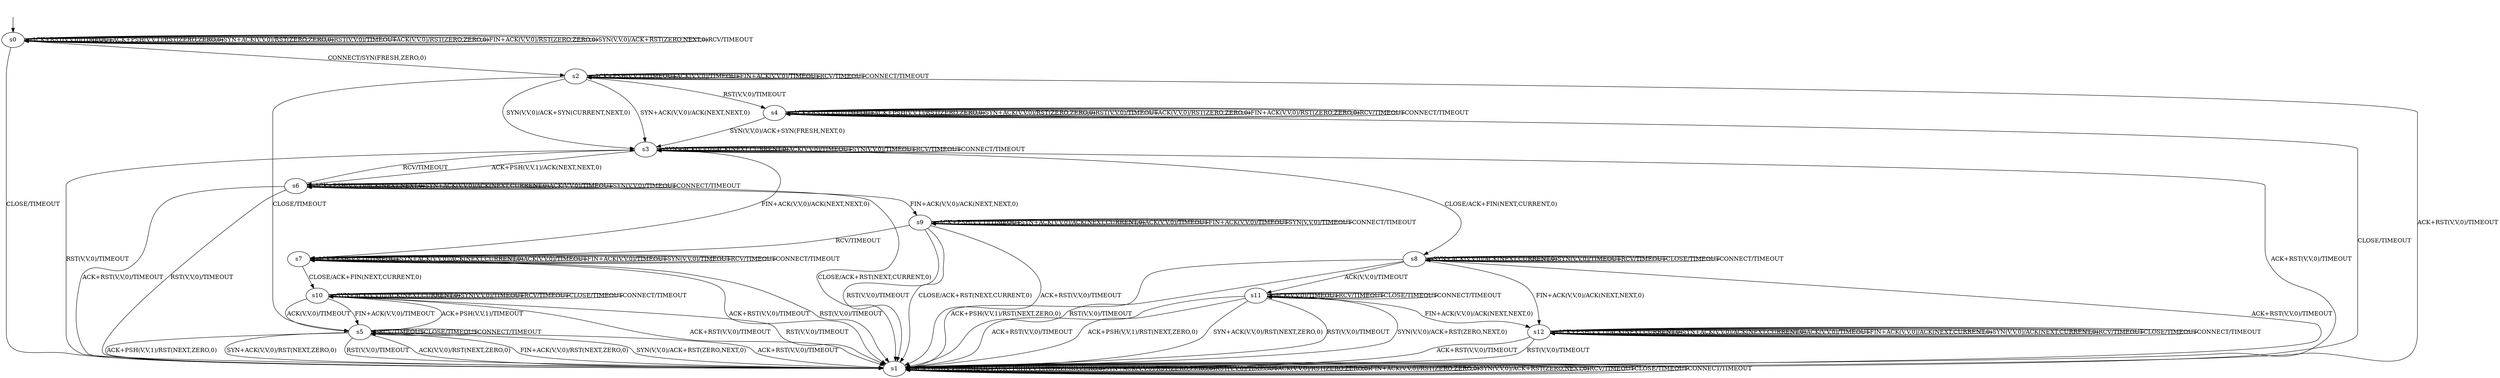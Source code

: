 digraph h0 {
s0 [label="s0"];
s1 [label="s1"];
s2 [label="s2"];
s3 [label="s3"];
s4 [label="s4"];
s5 [label="s5"];
s6 [label="s6"];
s7 [label="s7"];
s8 [label="s8"];
s9 [label="s9"];
s10 [label="s10"];
s11 [label="s11"];
s12 [label="s12"];
s0 -> s0 [label="ACK+RST(V,V,0)/TIMEOUT"];
s0 -> s0 [label="ACK+PSH(V,V,1)/RST(ZERO,ZERO,0)"];
s0 -> s0 [label="SYN+ACK(V,V,0)/RST(ZERO,ZERO,0)"];
s0 -> s0 [label="RST(V,V,0)/TIMEOUT"];
s0 -> s0 [label="ACK(V,V,0)/RST(ZERO,ZERO,0)"];
s0 -> s0 [label="FIN+ACK(V,V,0)/RST(ZERO,ZERO,0)"];
s0 -> s0 [label="SYN(V,V,0)/ACK+RST(ZERO,NEXT,0)"];
s0 -> s0 [label="RCV/TIMEOUT"];
s0 -> s1 [label="CLOSE/TIMEOUT"];
s0 -> s2 [label="CONNECT/SYN(FRESH,ZERO,0)"];
s1 -> s1 [label="ACK+RST(V,V,0)/TIMEOUT"];
s1 -> s1 [label="ACK+PSH(V,V,1)/RST(ZERO,ZERO,0)"];
s1 -> s1 [label="SYN+ACK(V,V,0)/RST(ZERO,ZERO,0)"];
s1 -> s1 [label="RST(V,V,0)/TIMEOUT"];
s1 -> s1 [label="ACK(V,V,0)/RST(ZERO,ZERO,0)"];
s1 -> s1 [label="FIN+ACK(V,V,0)/RST(ZERO,ZERO,0)"];
s1 -> s1 [label="SYN(V,V,0)/ACK+RST(ZERO,NEXT,0)"];
s1 -> s1 [label="RCV/TIMEOUT"];
s1 -> s1 [label="CLOSE/TIMEOUT"];
s1 -> s1 [label="CONNECT/TIMEOUT"];
s2 -> s1 [label="ACK+RST(V,V,0)/TIMEOUT"];
s2 -> s2 [label="ACK+PSH(V,V,1)/TIMEOUT"];
s2 -> s3 [label="SYN+ACK(V,V,0)/ACK(NEXT,NEXT,0)"];
s2 -> s4 [label="RST(V,V,0)/TIMEOUT"];
s2 -> s2 [label="ACK(V,V,0)/TIMEOUT"];
s2 -> s2 [label="FIN+ACK(V,V,0)/TIMEOUT"];
s2 -> s3 [label="SYN(V,V,0)/ACK+SYN(CURRENT,NEXT,0)"];
s2 -> s2 [label="RCV/TIMEOUT"];
s2 -> s5 [label="CLOSE/TIMEOUT"];
s2 -> s2 [label="CONNECT/TIMEOUT"];
s3 -> s1 [label="ACK+RST(V,V,0)/TIMEOUT"];
s3 -> s6 [label="ACK+PSH(V,V,1)/ACK(NEXT,NEXT,0)"];
s3 -> s3 [label="SYN+ACK(V,V,0)/ACK(NEXT,CURRENT,0)"];
s3 -> s1 [label="RST(V,V,0)/TIMEOUT"];
s3 -> s3 [label="ACK(V,V,0)/TIMEOUT"];
s3 -> s7 [label="FIN+ACK(V,V,0)/ACK(NEXT,NEXT,0)"];
s3 -> s3 [label="SYN(V,V,0)/TIMEOUT"];
s3 -> s3 [label="RCV/TIMEOUT"];
s3 -> s8 [label="CLOSE/ACK+FIN(NEXT,CURRENT,0)"];
s3 -> s3 [label="CONNECT/TIMEOUT"];
s4 -> s4 [label="ACK+RST(V,V,0)/TIMEOUT"];
s4 -> s4 [label="ACK+PSH(V,V,1)/RST(ZERO,ZERO,0)"];
s4 -> s4 [label="SYN+ACK(V,V,0)/RST(ZERO,ZERO,0)"];
s4 -> s4 [label="RST(V,V,0)/TIMEOUT"];
s4 -> s4 [label="ACK(V,V,0)/RST(ZERO,ZERO,0)"];
s4 -> s4 [label="FIN+ACK(V,V,0)/RST(ZERO,ZERO,0)"];
s4 -> s3 [label="SYN(V,V,0)/ACK+SYN(FRESH,NEXT,0)"];
s4 -> s4 [label="RCV/TIMEOUT"];
s4 -> s1 [label="CLOSE/TIMEOUT"];
s4 -> s4 [label="CONNECT/TIMEOUT"];
s5 -> s1 [label="ACK+RST(V,V,0)/TIMEOUT"];
s5 -> s1 [label="ACK+PSH(V,V,1)/RST(NEXT,ZERO,0)"];
s5 -> s1 [label="SYN+ACK(V,V,0)/RST(NEXT,ZERO,0)"];
s5 -> s1 [label="RST(V,V,0)/TIMEOUT"];
s5 -> s1 [label="ACK(V,V,0)/RST(NEXT,ZERO,0)"];
s5 -> s1 [label="FIN+ACK(V,V,0)/RST(NEXT,ZERO,0)"];
s5 -> s1 [label="SYN(V,V,0)/ACK+RST(ZERO,NEXT,0)"];
s5 -> s5 [label="RCV/TIMEOUT"];
s5 -> s5 [label="CLOSE/TIMEOUT"];
s5 -> s5 [label="CONNECT/TIMEOUT"];
s6 -> s1 [label="ACK+RST(V,V,0)/TIMEOUT"];
s6 -> s6 [label="ACK+PSH(V,V,1)/ACK(NEXT,NEXT,0)"];
s6 -> s6 [label="SYN+ACK(V,V,0)/ACK(NEXT,CURRENT,0)"];
s6 -> s1 [label="RST(V,V,0)/TIMEOUT"];
s6 -> s6 [label="ACK(V,V,0)/TIMEOUT"];
s6 -> s9 [label="FIN+ACK(V,V,0)/ACK(NEXT,NEXT,0)"];
s6 -> s6 [label="SYN(V,V,0)/TIMEOUT"];
s6 -> s3 [label="RCV/TIMEOUT"];
s6 -> s1 [label="CLOSE/ACK+RST(NEXT,CURRENT,0)"];
s6 -> s6 [label="CONNECT/TIMEOUT"];
s7 -> s1 [label="ACK+RST(V,V,0)/TIMEOUT"];
s7 -> s7 [label="ACK+PSH(V,V,1)/TIMEOUT"];
s7 -> s7 [label="SYN+ACK(V,V,0)/ACK(NEXT,CURRENT,0)"];
s7 -> s1 [label="RST(V,V,0)/TIMEOUT"];
s7 -> s7 [label="ACK(V,V,0)/TIMEOUT"];
s7 -> s7 [label="FIN+ACK(V,V,0)/TIMEOUT"];
s7 -> s7 [label="SYN(V,V,0)/TIMEOUT"];
s7 -> s7 [label="RCV/TIMEOUT"];
s7 -> s10 [label="CLOSE/ACK+FIN(NEXT,CURRENT,0)"];
s7 -> s7 [label="CONNECT/TIMEOUT"];
s8 -> s1 [label="ACK+RST(V,V,0)/TIMEOUT"];
s8 -> s1 [label="ACK+PSH(V,V,1)/RST(NEXT,ZERO,0)"];
s8 -> s8 [label="SYN+ACK(V,V,0)/ACK(NEXT,CURRENT,0)"];
s8 -> s1 [label="RST(V,V,0)/TIMEOUT"];
s8 -> s11 [label="ACK(V,V,0)/TIMEOUT"];
s8 -> s12 [label="FIN+ACK(V,V,0)/ACK(NEXT,NEXT,0)"];
s8 -> s8 [label="SYN(V,V,0)/TIMEOUT"];
s8 -> s8 [label="RCV/TIMEOUT"];
s8 -> s8 [label="CLOSE/TIMEOUT"];
s8 -> s8 [label="CONNECT/TIMEOUT"];
s9 -> s1 [label="ACK+RST(V,V,0)/TIMEOUT"];
s9 -> s9 [label="ACK+PSH(V,V,1)/TIMEOUT"];
s9 -> s9 [label="SYN+ACK(V,V,0)/ACK(NEXT,CURRENT,0)"];
s9 -> s1 [label="RST(V,V,0)/TIMEOUT"];
s9 -> s9 [label="ACK(V,V,0)/TIMEOUT"];
s9 -> s9 [label="FIN+ACK(V,V,0)/TIMEOUT"];
s9 -> s9 [label="SYN(V,V,0)/TIMEOUT"];
s9 -> s7 [label="RCV/TIMEOUT"];
s9 -> s1 [label="CLOSE/ACK+RST(NEXT,CURRENT,0)"];
s9 -> s9 [label="CONNECT/TIMEOUT"];
s10 -> s1 [label="ACK+RST(V,V,0)/TIMEOUT"];
s10 -> s5 [label="ACK+PSH(V,V,1)/TIMEOUT"];
s10 -> s10 [label="SYN+ACK(V,V,0)/ACK(NEXT,CURRENT,0)"];
s10 -> s1 [label="RST(V,V,0)/TIMEOUT"];
s10 -> s5 [label="ACK(V,V,0)/TIMEOUT"];
s10 -> s5 [label="FIN+ACK(V,V,0)/TIMEOUT"];
s10 -> s10 [label="SYN(V,V,0)/TIMEOUT"];
s10 -> s10 [label="RCV/TIMEOUT"];
s10 -> s10 [label="CLOSE/TIMEOUT"];
s10 -> s10 [label="CONNECT/TIMEOUT"];
s11 -> s1 [label="ACK+RST(V,V,0)/TIMEOUT"];
s11 -> s1 [label="ACK+PSH(V,V,1)/RST(NEXT,ZERO,0)"];
s11 -> s1 [label="SYN+ACK(V,V,0)/RST(NEXT,ZERO,0)"];
s11 -> s1 [label="RST(V,V,0)/TIMEOUT"];
s11 -> s11 [label="ACK(V,V,0)/TIMEOUT"];
s11 -> s12 [label="FIN+ACK(V,V,0)/ACK(NEXT,NEXT,0)"];
s11 -> s1 [label="SYN(V,V,0)/ACK+RST(ZERO,NEXT,0)"];
s11 -> s11 [label="RCV/TIMEOUT"];
s11 -> s11 [label="CLOSE/TIMEOUT"];
s11 -> s11 [label="CONNECT/TIMEOUT"];
s12 -> s1 [label="ACK+RST(V,V,0)/TIMEOUT"];
s12 -> s12 [label="ACK+PSH(V,V,1)/ACK(NEXT,CURRENT,0)"];
s12 -> s12 [label="SYN+ACK(V,V,0)/ACK(NEXT,CURRENT,0)"];
s12 -> s1 [label="RST(V,V,0)/TIMEOUT"];
s12 -> s12 [label="ACK(V,V,0)/TIMEOUT"];
s12 -> s12 [label="FIN+ACK(V,V,0)/ACK(NEXT,CURRENT,0)"];
s12 -> s12 [label="SYN(V,V,0)/ACK(NEXT,CURRENT,0)"];
s12 -> s12 [label="RCV/TIMEOUT"];
s12 -> s12 [label="CLOSE/TIMEOUT"];
s12 -> s12 [label="CONNECT/TIMEOUT"];
__start0 [shape=none, label=""];
__start0 -> s0 [label=""];
}
